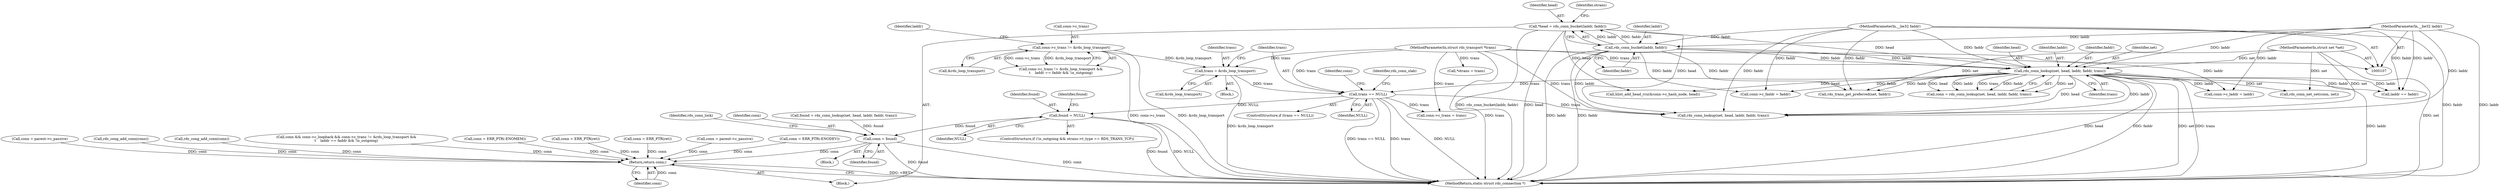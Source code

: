 digraph "0_linux_74e98eb085889b0d2d4908f59f6e00026063014f@pointer" {
"1000436" [label="(Call,found = NULL)"];
"1000286" [label="(Call,trans == NULL)"];
"1000281" [label="(Call,trans = &rds_loop_transport)"];
"1000160" [label="(Call,conn->c_trans != &rds_loop_transport)"];
"1000111" [label="(MethodParameterIn,struct rds_transport *trans)"];
"1000146" [label="(Call,rds_conn_lookup(net, head, laddr, faddr, trans))"];
"1000108" [label="(MethodParameterIn,struct net *net)"];
"1000121" [label="(Call,*head = rds_conn_bucket(laddr, faddr))"];
"1000123" [label="(Call,rds_conn_bucket(laddr, faddr))"];
"1000109" [label="(MethodParameterIn,__be32 laddr)"];
"1000110" [label="(MethodParameterIn,__be32 faddr)"];
"1000458" [label="(Call,conn = found)"];
"1000493" [label="(Return,return conn;)"];
"1000168" [label="(Identifier,laddr)"];
"1000458" [label="(Call,conn = found)"];
"1000282" [label="(Identifier,trans)"];
"1000459" [label="(Identifier,conn)"];
"1000287" [label="(Identifier,trans)"];
"1000148" [label="(Identifier,head)"];
"1000195" [label="(Call,conn = ERR_PTR(-ENOMEM))"];
"1000254" [label="(Call,conn = ERR_PTR(ret))"];
"1000438" [label="(Identifier,NULL)"];
"1000280" [label="(Block,)"];
"1000315" [label="(Call,conn = ERR_PTR(ret))"];
"1000440" [label="(Call,found = rds_conn_lookup(net, head, laddr, faddr, trans))"];
"1000261" [label="(Call,rds_trans_get_preferred(net, faddr))"];
"1000110" [label="(MethodParameterIn,__be32 faddr)"];
"1000450" [label="(Block,)"];
"1000176" [label="(Call,conn = parent->c_passive)"];
"1000149" [label="(Identifier,laddr)"];
"1000109" [label="(MethodParameterIn,__be32 laddr)"];
"1000122" [label="(Identifier,head)"];
"1000293" [label="(Call,conn = ERR_PTR(-ENODEV))"];
"1000301" [label="(Identifier,conn)"];
"1000211" [label="(Call,conn->c_faddr = faddr)"];
"1000226" [label="(Call,rds_conn_net_set(conn, net))"];
"1000108" [label="(MethodParameterIn,struct net *net)"];
"1000206" [label="(Call,conn->c_laddr = laddr)"];
"1000159" [label="(Call,conn->c_trans != &rds_loop_transport &&\n\t    laddr == faddr && !is_outgoing)"];
"1000493" [label="(Return,return conn;)"];
"1000427" [label="(ControlStructure,if (!is_outgoing && otrans->t_type == RDS_TRANS_TCP))"];
"1000408" [label="(Call,conn = parent->c_passive)"];
"1000437" [label="(Identifier,found)"];
"1000299" [label="(Call,conn->c_trans = trans)"];
"1000161" [label="(Call,conn->c_trans)"];
"1000151" [label="(Identifier,trans)"];
"1000125" [label="(Identifier,faddr)"];
"1000285" [label="(ControlStructure,if (trans == NULL))"];
"1000288" [label="(Identifier,NULL)"];
"1000281" [label="(Call,trans = &rds_loop_transport)"];
"1000442" [label="(Call,rds_conn_lookup(net, head, laddr, faddr, trans))"];
"1000144" [label="(Call,conn = rds_conn_lookup(net, head, laddr, faddr, trans))"];
"1000131" [label="(Identifier,otrans)"];
"1000494" [label="(Identifier,conn)"];
"1000449" [label="(Identifier,found)"];
"1000160" [label="(Call,conn->c_trans != &rds_loop_transport)"];
"1000150" [label="(Identifier,faddr)"];
"1000436" [label="(Call,found = NULL)"];
"1000164" [label="(Call,&rds_loop_transport)"];
"1000478" [label="(Call,hlist_add_head_rcu(&conn->c_hash_node, head))"];
"1000291" [label="(Identifier,rds_conn_slab)"];
"1000146" [label="(Call,rds_conn_lookup(net, head, laddr, faddr, trans))"];
"1000460" [label="(Identifier,found)"];
"1000121" [label="(Call,*head = rds_conn_bucket(laddr, faddr))"];
"1000495" [label="(MethodReturn,static struct rds_connection *)"];
"1000286" [label="(Call,trans == NULL)"];
"1000114" [label="(Block,)"];
"1000420" [label="(Call,rds_cong_add_conn(conn))"];
"1000283" [label="(Call,&rds_loop_transport)"];
"1000123" [label="(Call,rds_conn_bucket(laddr, faddr))"];
"1000490" [label="(Identifier,rds_conn_lock)"];
"1000130" [label="(Call,*otrans = trans)"];
"1000147" [label="(Identifier,net)"];
"1000124" [label="(Identifier,laddr)"];
"1000167" [label="(Call,laddr == faddr)"];
"1000484" [label="(Call,rds_cong_add_conn(conn))"];
"1000111" [label="(MethodParameterIn,struct rds_transport *trans)"];
"1000153" [label="(Call,conn && conn->c_loopback && conn->c_trans != &rds_loop_transport &&\n\t    laddr == faddr && !is_outgoing)"];
"1000436" -> "1000427"  [label="AST: "];
"1000436" -> "1000438"  [label="CFG: "];
"1000437" -> "1000436"  [label="AST: "];
"1000438" -> "1000436"  [label="AST: "];
"1000449" -> "1000436"  [label="CFG: "];
"1000436" -> "1000495"  [label="DDG: found"];
"1000436" -> "1000495"  [label="DDG: NULL"];
"1000286" -> "1000436"  [label="DDG: NULL"];
"1000436" -> "1000458"  [label="DDG: found"];
"1000286" -> "1000285"  [label="AST: "];
"1000286" -> "1000288"  [label="CFG: "];
"1000287" -> "1000286"  [label="AST: "];
"1000288" -> "1000286"  [label="AST: "];
"1000291" -> "1000286"  [label="CFG: "];
"1000301" -> "1000286"  [label="CFG: "];
"1000286" -> "1000495"  [label="DDG: trans == NULL"];
"1000286" -> "1000495"  [label="DDG: trans"];
"1000286" -> "1000495"  [label="DDG: NULL"];
"1000281" -> "1000286"  [label="DDG: trans"];
"1000146" -> "1000286"  [label="DDG: trans"];
"1000111" -> "1000286"  [label="DDG: trans"];
"1000286" -> "1000299"  [label="DDG: trans"];
"1000286" -> "1000442"  [label="DDG: trans"];
"1000281" -> "1000280"  [label="AST: "];
"1000281" -> "1000283"  [label="CFG: "];
"1000282" -> "1000281"  [label="AST: "];
"1000283" -> "1000281"  [label="AST: "];
"1000287" -> "1000281"  [label="CFG: "];
"1000281" -> "1000495"  [label="DDG: &rds_loop_transport"];
"1000160" -> "1000281"  [label="DDG: &rds_loop_transport"];
"1000111" -> "1000281"  [label="DDG: trans"];
"1000160" -> "1000159"  [label="AST: "];
"1000160" -> "1000164"  [label="CFG: "];
"1000161" -> "1000160"  [label="AST: "];
"1000164" -> "1000160"  [label="AST: "];
"1000168" -> "1000160"  [label="CFG: "];
"1000159" -> "1000160"  [label="CFG: "];
"1000160" -> "1000495"  [label="DDG: &rds_loop_transport"];
"1000160" -> "1000495"  [label="DDG: conn->c_trans"];
"1000160" -> "1000159"  [label="DDG: conn->c_trans"];
"1000160" -> "1000159"  [label="DDG: &rds_loop_transport"];
"1000111" -> "1000107"  [label="AST: "];
"1000111" -> "1000495"  [label="DDG: trans"];
"1000111" -> "1000130"  [label="DDG: trans"];
"1000111" -> "1000146"  [label="DDG: trans"];
"1000111" -> "1000299"  [label="DDG: trans"];
"1000111" -> "1000442"  [label="DDG: trans"];
"1000146" -> "1000144"  [label="AST: "];
"1000146" -> "1000151"  [label="CFG: "];
"1000147" -> "1000146"  [label="AST: "];
"1000148" -> "1000146"  [label="AST: "];
"1000149" -> "1000146"  [label="AST: "];
"1000150" -> "1000146"  [label="AST: "];
"1000151" -> "1000146"  [label="AST: "];
"1000144" -> "1000146"  [label="CFG: "];
"1000146" -> "1000495"  [label="DDG: trans"];
"1000146" -> "1000495"  [label="DDG: laddr"];
"1000146" -> "1000495"  [label="DDG: head"];
"1000146" -> "1000495"  [label="DDG: faddr"];
"1000146" -> "1000495"  [label="DDG: net"];
"1000146" -> "1000144"  [label="DDG: net"];
"1000146" -> "1000144"  [label="DDG: head"];
"1000146" -> "1000144"  [label="DDG: laddr"];
"1000146" -> "1000144"  [label="DDG: trans"];
"1000146" -> "1000144"  [label="DDG: faddr"];
"1000108" -> "1000146"  [label="DDG: net"];
"1000121" -> "1000146"  [label="DDG: head"];
"1000123" -> "1000146"  [label="DDG: laddr"];
"1000123" -> "1000146"  [label="DDG: faddr"];
"1000109" -> "1000146"  [label="DDG: laddr"];
"1000110" -> "1000146"  [label="DDG: faddr"];
"1000146" -> "1000167"  [label="DDG: laddr"];
"1000146" -> "1000167"  [label="DDG: faddr"];
"1000146" -> "1000206"  [label="DDG: laddr"];
"1000146" -> "1000211"  [label="DDG: faddr"];
"1000146" -> "1000226"  [label="DDG: net"];
"1000146" -> "1000261"  [label="DDG: faddr"];
"1000146" -> "1000442"  [label="DDG: head"];
"1000146" -> "1000442"  [label="DDG: laddr"];
"1000146" -> "1000478"  [label="DDG: head"];
"1000108" -> "1000107"  [label="AST: "];
"1000108" -> "1000495"  [label="DDG: net"];
"1000108" -> "1000226"  [label="DDG: net"];
"1000108" -> "1000261"  [label="DDG: net"];
"1000108" -> "1000442"  [label="DDG: net"];
"1000121" -> "1000114"  [label="AST: "];
"1000121" -> "1000123"  [label="CFG: "];
"1000122" -> "1000121"  [label="AST: "];
"1000123" -> "1000121"  [label="AST: "];
"1000131" -> "1000121"  [label="CFG: "];
"1000121" -> "1000495"  [label="DDG: rds_conn_bucket(laddr, faddr)"];
"1000121" -> "1000495"  [label="DDG: head"];
"1000123" -> "1000121"  [label="DDG: laddr"];
"1000123" -> "1000121"  [label="DDG: faddr"];
"1000121" -> "1000442"  [label="DDG: head"];
"1000121" -> "1000478"  [label="DDG: head"];
"1000123" -> "1000125"  [label="CFG: "];
"1000124" -> "1000123"  [label="AST: "];
"1000125" -> "1000123"  [label="AST: "];
"1000123" -> "1000495"  [label="DDG: faddr"];
"1000123" -> "1000495"  [label="DDG: laddr"];
"1000109" -> "1000123"  [label="DDG: laddr"];
"1000110" -> "1000123"  [label="DDG: faddr"];
"1000123" -> "1000206"  [label="DDG: laddr"];
"1000123" -> "1000211"  [label="DDG: faddr"];
"1000123" -> "1000261"  [label="DDG: faddr"];
"1000123" -> "1000442"  [label="DDG: laddr"];
"1000109" -> "1000107"  [label="AST: "];
"1000109" -> "1000495"  [label="DDG: laddr"];
"1000109" -> "1000167"  [label="DDG: laddr"];
"1000109" -> "1000206"  [label="DDG: laddr"];
"1000109" -> "1000442"  [label="DDG: laddr"];
"1000110" -> "1000107"  [label="AST: "];
"1000110" -> "1000495"  [label="DDG: faddr"];
"1000110" -> "1000167"  [label="DDG: faddr"];
"1000110" -> "1000211"  [label="DDG: faddr"];
"1000110" -> "1000261"  [label="DDG: faddr"];
"1000110" -> "1000442"  [label="DDG: faddr"];
"1000458" -> "1000450"  [label="AST: "];
"1000458" -> "1000460"  [label="CFG: "];
"1000459" -> "1000458"  [label="AST: "];
"1000460" -> "1000458"  [label="AST: "];
"1000490" -> "1000458"  [label="CFG: "];
"1000458" -> "1000495"  [label="DDG: found"];
"1000458" -> "1000495"  [label="DDG: conn"];
"1000440" -> "1000458"  [label="DDG: found"];
"1000458" -> "1000493"  [label="DDG: conn"];
"1000493" -> "1000114"  [label="AST: "];
"1000493" -> "1000494"  [label="CFG: "];
"1000494" -> "1000493"  [label="AST: "];
"1000495" -> "1000493"  [label="CFG: "];
"1000493" -> "1000495"  [label="DDG: <RET>"];
"1000494" -> "1000493"  [label="DDG: conn"];
"1000293" -> "1000493"  [label="DDG: conn"];
"1000408" -> "1000493"  [label="DDG: conn"];
"1000254" -> "1000493"  [label="DDG: conn"];
"1000315" -> "1000493"  [label="DDG: conn"];
"1000153" -> "1000493"  [label="DDG: conn"];
"1000420" -> "1000493"  [label="DDG: conn"];
"1000176" -> "1000493"  [label="DDG: conn"];
"1000195" -> "1000493"  [label="DDG: conn"];
"1000484" -> "1000493"  [label="DDG: conn"];
}
